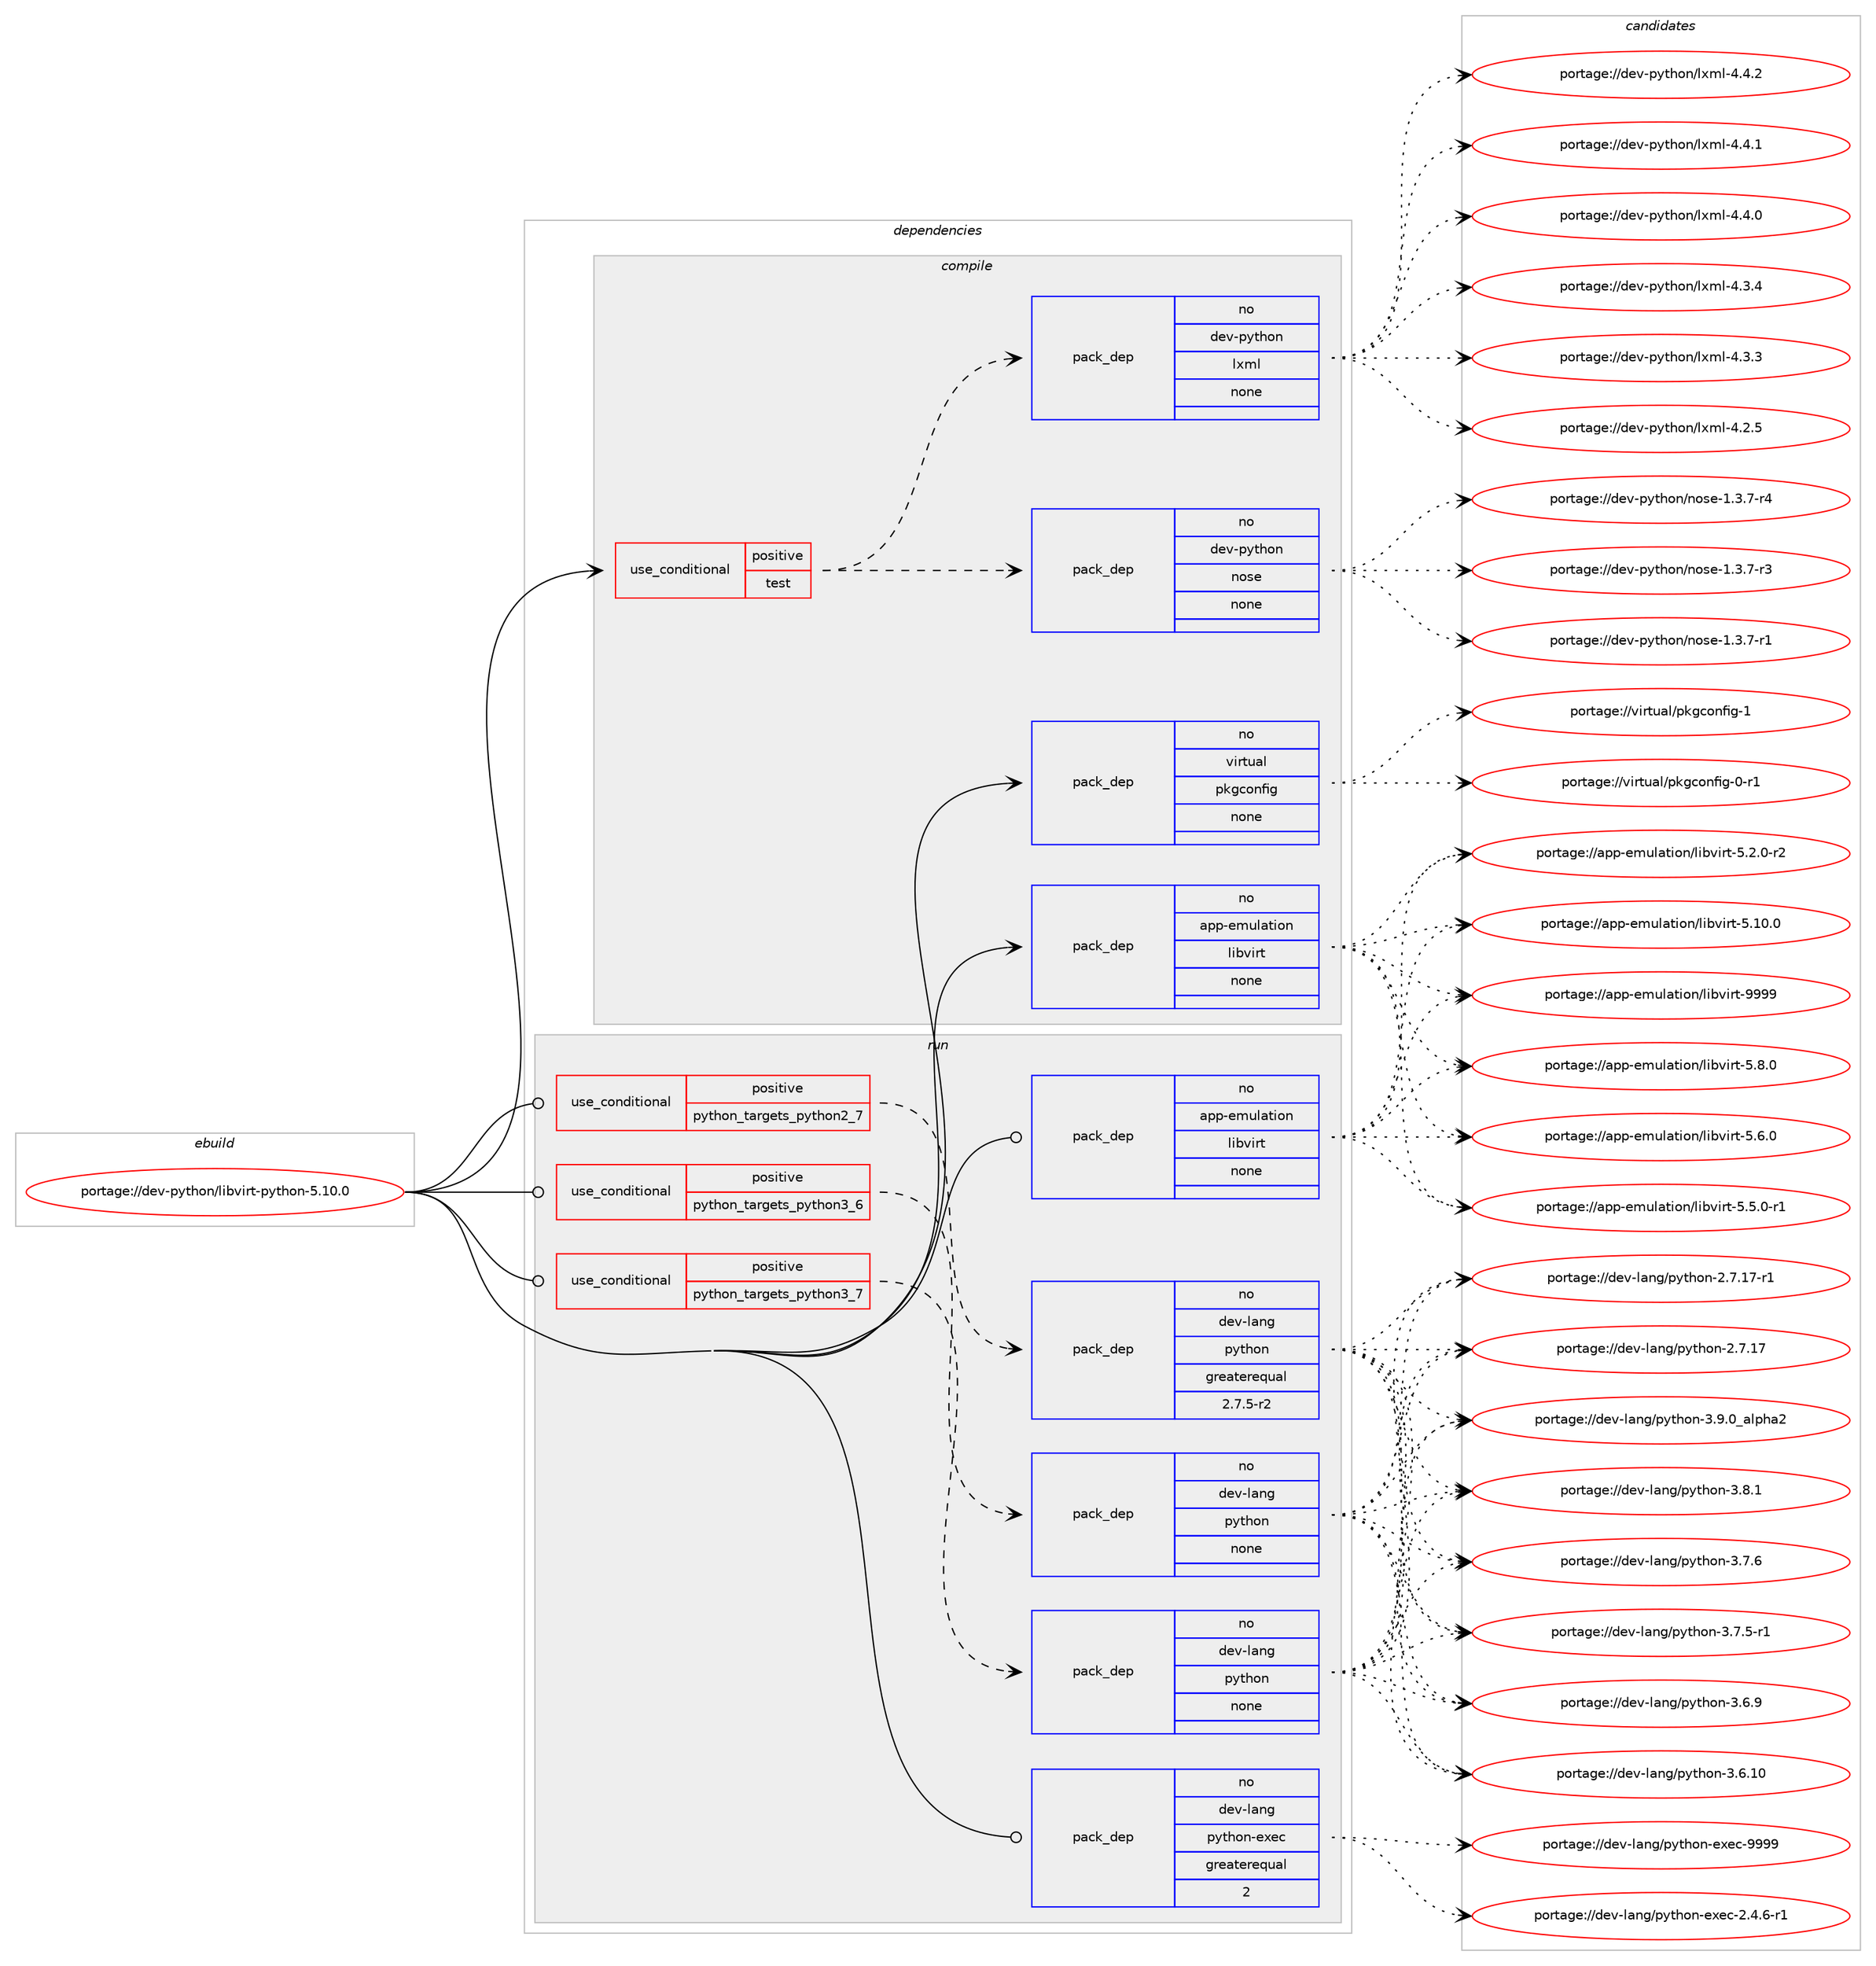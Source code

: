 digraph prolog {

# *************
# Graph options
# *************

newrank=true;
concentrate=true;
compound=true;
graph [rankdir=LR,fontname=Helvetica,fontsize=10,ranksep=1.5];#, ranksep=2.5, nodesep=0.2];
edge  [arrowhead=vee];
node  [fontname=Helvetica,fontsize=10];

# **********
# The ebuild
# **********

subgraph cluster_leftcol {
color=gray;
rank=same;
label=<<i>ebuild</i>>;
id [label="portage://dev-python/libvirt-python-5.10.0", color=red, width=4, href="../dev-python/libvirt-python-5.10.0.svg"];
}

# ****************
# The dependencies
# ****************

subgraph cluster_midcol {
color=gray;
label=<<i>dependencies</i>>;
subgraph cluster_compile {
fillcolor="#eeeeee";
style=filled;
label=<<i>compile</i>>;
subgraph cond113478 {
dependency452261 [label=<<TABLE BORDER="0" CELLBORDER="1" CELLSPACING="0" CELLPADDING="4"><TR><TD ROWSPAN="3" CELLPADDING="10">use_conditional</TD></TR><TR><TD>positive</TD></TR><TR><TD>test</TD></TR></TABLE>>, shape=none, color=red];
subgraph pack333803 {
dependency452262 [label=<<TABLE BORDER="0" CELLBORDER="1" CELLSPACING="0" CELLPADDING="4" WIDTH="220"><TR><TD ROWSPAN="6" CELLPADDING="30">pack_dep</TD></TR><TR><TD WIDTH="110">no</TD></TR><TR><TD>dev-python</TD></TR><TR><TD>lxml</TD></TR><TR><TD>none</TD></TR><TR><TD></TD></TR></TABLE>>, shape=none, color=blue];
}
dependency452261:e -> dependency452262:w [weight=20,style="dashed",arrowhead="vee"];
subgraph pack333804 {
dependency452263 [label=<<TABLE BORDER="0" CELLBORDER="1" CELLSPACING="0" CELLPADDING="4" WIDTH="220"><TR><TD ROWSPAN="6" CELLPADDING="30">pack_dep</TD></TR><TR><TD WIDTH="110">no</TD></TR><TR><TD>dev-python</TD></TR><TR><TD>nose</TD></TR><TR><TD>none</TD></TR><TR><TD></TD></TR></TABLE>>, shape=none, color=blue];
}
dependency452261:e -> dependency452263:w [weight=20,style="dashed",arrowhead="vee"];
}
id:e -> dependency452261:w [weight=20,style="solid",arrowhead="vee"];
subgraph pack333805 {
dependency452264 [label=<<TABLE BORDER="0" CELLBORDER="1" CELLSPACING="0" CELLPADDING="4" WIDTH="220"><TR><TD ROWSPAN="6" CELLPADDING="30">pack_dep</TD></TR><TR><TD WIDTH="110">no</TD></TR><TR><TD>app-emulation</TD></TR><TR><TD>libvirt</TD></TR><TR><TD>none</TD></TR><TR><TD></TD></TR></TABLE>>, shape=none, color=blue];
}
id:e -> dependency452264:w [weight=20,style="solid",arrowhead="vee"];
subgraph pack333806 {
dependency452265 [label=<<TABLE BORDER="0" CELLBORDER="1" CELLSPACING="0" CELLPADDING="4" WIDTH="220"><TR><TD ROWSPAN="6" CELLPADDING="30">pack_dep</TD></TR><TR><TD WIDTH="110">no</TD></TR><TR><TD>virtual</TD></TR><TR><TD>pkgconfig</TD></TR><TR><TD>none</TD></TR><TR><TD></TD></TR></TABLE>>, shape=none, color=blue];
}
id:e -> dependency452265:w [weight=20,style="solid",arrowhead="vee"];
}
subgraph cluster_compileandrun {
fillcolor="#eeeeee";
style=filled;
label=<<i>compile and run</i>>;
}
subgraph cluster_run {
fillcolor="#eeeeee";
style=filled;
label=<<i>run</i>>;
subgraph cond113479 {
dependency452266 [label=<<TABLE BORDER="0" CELLBORDER="1" CELLSPACING="0" CELLPADDING="4"><TR><TD ROWSPAN="3" CELLPADDING="10">use_conditional</TD></TR><TR><TD>positive</TD></TR><TR><TD>python_targets_python2_7</TD></TR></TABLE>>, shape=none, color=red];
subgraph pack333807 {
dependency452267 [label=<<TABLE BORDER="0" CELLBORDER="1" CELLSPACING="0" CELLPADDING="4" WIDTH="220"><TR><TD ROWSPAN="6" CELLPADDING="30">pack_dep</TD></TR><TR><TD WIDTH="110">no</TD></TR><TR><TD>dev-lang</TD></TR><TR><TD>python</TD></TR><TR><TD>greaterequal</TD></TR><TR><TD>2.7.5-r2</TD></TR></TABLE>>, shape=none, color=blue];
}
dependency452266:e -> dependency452267:w [weight=20,style="dashed",arrowhead="vee"];
}
id:e -> dependency452266:w [weight=20,style="solid",arrowhead="odot"];
subgraph cond113480 {
dependency452268 [label=<<TABLE BORDER="0" CELLBORDER="1" CELLSPACING="0" CELLPADDING="4"><TR><TD ROWSPAN="3" CELLPADDING="10">use_conditional</TD></TR><TR><TD>positive</TD></TR><TR><TD>python_targets_python3_6</TD></TR></TABLE>>, shape=none, color=red];
subgraph pack333808 {
dependency452269 [label=<<TABLE BORDER="0" CELLBORDER="1" CELLSPACING="0" CELLPADDING="4" WIDTH="220"><TR><TD ROWSPAN="6" CELLPADDING="30">pack_dep</TD></TR><TR><TD WIDTH="110">no</TD></TR><TR><TD>dev-lang</TD></TR><TR><TD>python</TD></TR><TR><TD>none</TD></TR><TR><TD></TD></TR></TABLE>>, shape=none, color=blue];
}
dependency452268:e -> dependency452269:w [weight=20,style="dashed",arrowhead="vee"];
}
id:e -> dependency452268:w [weight=20,style="solid",arrowhead="odot"];
subgraph cond113481 {
dependency452270 [label=<<TABLE BORDER="0" CELLBORDER="1" CELLSPACING="0" CELLPADDING="4"><TR><TD ROWSPAN="3" CELLPADDING="10">use_conditional</TD></TR><TR><TD>positive</TD></TR><TR><TD>python_targets_python3_7</TD></TR></TABLE>>, shape=none, color=red];
subgraph pack333809 {
dependency452271 [label=<<TABLE BORDER="0" CELLBORDER="1" CELLSPACING="0" CELLPADDING="4" WIDTH="220"><TR><TD ROWSPAN="6" CELLPADDING="30">pack_dep</TD></TR><TR><TD WIDTH="110">no</TD></TR><TR><TD>dev-lang</TD></TR><TR><TD>python</TD></TR><TR><TD>none</TD></TR><TR><TD></TD></TR></TABLE>>, shape=none, color=blue];
}
dependency452270:e -> dependency452271:w [weight=20,style="dashed",arrowhead="vee"];
}
id:e -> dependency452270:w [weight=20,style="solid",arrowhead="odot"];
subgraph pack333810 {
dependency452272 [label=<<TABLE BORDER="0" CELLBORDER="1" CELLSPACING="0" CELLPADDING="4" WIDTH="220"><TR><TD ROWSPAN="6" CELLPADDING="30">pack_dep</TD></TR><TR><TD WIDTH="110">no</TD></TR><TR><TD>app-emulation</TD></TR><TR><TD>libvirt</TD></TR><TR><TD>none</TD></TR><TR><TD></TD></TR></TABLE>>, shape=none, color=blue];
}
id:e -> dependency452272:w [weight=20,style="solid",arrowhead="odot"];
subgraph pack333811 {
dependency452273 [label=<<TABLE BORDER="0" CELLBORDER="1" CELLSPACING="0" CELLPADDING="4" WIDTH="220"><TR><TD ROWSPAN="6" CELLPADDING="30">pack_dep</TD></TR><TR><TD WIDTH="110">no</TD></TR><TR><TD>dev-lang</TD></TR><TR><TD>python-exec</TD></TR><TR><TD>greaterequal</TD></TR><TR><TD>2</TD></TR></TABLE>>, shape=none, color=blue];
}
id:e -> dependency452273:w [weight=20,style="solid",arrowhead="odot"];
}
}

# **************
# The candidates
# **************

subgraph cluster_choices {
rank=same;
color=gray;
label=<<i>candidates</i>>;

subgraph choice333803 {
color=black;
nodesep=1;
choice1001011184511212111610411111047108120109108455246524650 [label="portage://dev-python/lxml-4.4.2", color=red, width=4,href="../dev-python/lxml-4.4.2.svg"];
choice1001011184511212111610411111047108120109108455246524649 [label="portage://dev-python/lxml-4.4.1", color=red, width=4,href="../dev-python/lxml-4.4.1.svg"];
choice1001011184511212111610411111047108120109108455246524648 [label="portage://dev-python/lxml-4.4.0", color=red, width=4,href="../dev-python/lxml-4.4.0.svg"];
choice1001011184511212111610411111047108120109108455246514652 [label="portage://dev-python/lxml-4.3.4", color=red, width=4,href="../dev-python/lxml-4.3.4.svg"];
choice1001011184511212111610411111047108120109108455246514651 [label="portage://dev-python/lxml-4.3.3", color=red, width=4,href="../dev-python/lxml-4.3.3.svg"];
choice1001011184511212111610411111047108120109108455246504653 [label="portage://dev-python/lxml-4.2.5", color=red, width=4,href="../dev-python/lxml-4.2.5.svg"];
dependency452262:e -> choice1001011184511212111610411111047108120109108455246524650:w [style=dotted,weight="100"];
dependency452262:e -> choice1001011184511212111610411111047108120109108455246524649:w [style=dotted,weight="100"];
dependency452262:e -> choice1001011184511212111610411111047108120109108455246524648:w [style=dotted,weight="100"];
dependency452262:e -> choice1001011184511212111610411111047108120109108455246514652:w [style=dotted,weight="100"];
dependency452262:e -> choice1001011184511212111610411111047108120109108455246514651:w [style=dotted,weight="100"];
dependency452262:e -> choice1001011184511212111610411111047108120109108455246504653:w [style=dotted,weight="100"];
}
subgraph choice333804 {
color=black;
nodesep=1;
choice10010111845112121116104111110471101111151014549465146554511452 [label="portage://dev-python/nose-1.3.7-r4", color=red, width=4,href="../dev-python/nose-1.3.7-r4.svg"];
choice10010111845112121116104111110471101111151014549465146554511451 [label="portage://dev-python/nose-1.3.7-r3", color=red, width=4,href="../dev-python/nose-1.3.7-r3.svg"];
choice10010111845112121116104111110471101111151014549465146554511449 [label="portage://dev-python/nose-1.3.7-r1", color=red, width=4,href="../dev-python/nose-1.3.7-r1.svg"];
dependency452263:e -> choice10010111845112121116104111110471101111151014549465146554511452:w [style=dotted,weight="100"];
dependency452263:e -> choice10010111845112121116104111110471101111151014549465146554511451:w [style=dotted,weight="100"];
dependency452263:e -> choice10010111845112121116104111110471101111151014549465146554511449:w [style=dotted,weight="100"];
}
subgraph choice333805 {
color=black;
nodesep=1;
choice97112112451011091171089711610511111047108105981181051141164557575757 [label="portage://app-emulation/libvirt-9999", color=red, width=4,href="../app-emulation/libvirt-9999.svg"];
choice9711211245101109117108971161051111104710810598118105114116455346564648 [label="portage://app-emulation/libvirt-5.8.0", color=red, width=4,href="../app-emulation/libvirt-5.8.0.svg"];
choice9711211245101109117108971161051111104710810598118105114116455346544648 [label="portage://app-emulation/libvirt-5.6.0", color=red, width=4,href="../app-emulation/libvirt-5.6.0.svg"];
choice97112112451011091171089711610511111047108105981181051141164553465346484511449 [label="portage://app-emulation/libvirt-5.5.0-r1", color=red, width=4,href="../app-emulation/libvirt-5.5.0-r1.svg"];
choice97112112451011091171089711610511111047108105981181051141164553465046484511450 [label="portage://app-emulation/libvirt-5.2.0-r2", color=red, width=4,href="../app-emulation/libvirt-5.2.0-r2.svg"];
choice971121124510110911710897116105111110471081059811810511411645534649484648 [label="portage://app-emulation/libvirt-5.10.0", color=red, width=4,href="../app-emulation/libvirt-5.10.0.svg"];
dependency452264:e -> choice97112112451011091171089711610511111047108105981181051141164557575757:w [style=dotted,weight="100"];
dependency452264:e -> choice9711211245101109117108971161051111104710810598118105114116455346564648:w [style=dotted,weight="100"];
dependency452264:e -> choice9711211245101109117108971161051111104710810598118105114116455346544648:w [style=dotted,weight="100"];
dependency452264:e -> choice97112112451011091171089711610511111047108105981181051141164553465346484511449:w [style=dotted,weight="100"];
dependency452264:e -> choice97112112451011091171089711610511111047108105981181051141164553465046484511450:w [style=dotted,weight="100"];
dependency452264:e -> choice971121124510110911710897116105111110471081059811810511411645534649484648:w [style=dotted,weight="100"];
}
subgraph choice333806 {
color=black;
nodesep=1;
choice1181051141161179710847112107103991111101021051034549 [label="portage://virtual/pkgconfig-1", color=red, width=4,href="../virtual/pkgconfig-1.svg"];
choice11810511411611797108471121071039911111010210510345484511449 [label="portage://virtual/pkgconfig-0-r1", color=red, width=4,href="../virtual/pkgconfig-0-r1.svg"];
dependency452265:e -> choice1181051141161179710847112107103991111101021051034549:w [style=dotted,weight="100"];
dependency452265:e -> choice11810511411611797108471121071039911111010210510345484511449:w [style=dotted,weight="100"];
}
subgraph choice333807 {
color=black;
nodesep=1;
choice10010111845108971101034711212111610411111045514657464895971081121049750 [label="portage://dev-lang/python-3.9.0_alpha2", color=red, width=4,href="../dev-lang/python-3.9.0_alpha2.svg"];
choice100101118451089711010347112121116104111110455146564649 [label="portage://dev-lang/python-3.8.1", color=red, width=4,href="../dev-lang/python-3.8.1.svg"];
choice100101118451089711010347112121116104111110455146554654 [label="portage://dev-lang/python-3.7.6", color=red, width=4,href="../dev-lang/python-3.7.6.svg"];
choice1001011184510897110103471121211161041111104551465546534511449 [label="portage://dev-lang/python-3.7.5-r1", color=red, width=4,href="../dev-lang/python-3.7.5-r1.svg"];
choice100101118451089711010347112121116104111110455146544657 [label="portage://dev-lang/python-3.6.9", color=red, width=4,href="../dev-lang/python-3.6.9.svg"];
choice10010111845108971101034711212111610411111045514654464948 [label="portage://dev-lang/python-3.6.10", color=red, width=4,href="../dev-lang/python-3.6.10.svg"];
choice100101118451089711010347112121116104111110455046554649554511449 [label="portage://dev-lang/python-2.7.17-r1", color=red, width=4,href="../dev-lang/python-2.7.17-r1.svg"];
choice10010111845108971101034711212111610411111045504655464955 [label="portage://dev-lang/python-2.7.17", color=red, width=4,href="../dev-lang/python-2.7.17.svg"];
dependency452267:e -> choice10010111845108971101034711212111610411111045514657464895971081121049750:w [style=dotted,weight="100"];
dependency452267:e -> choice100101118451089711010347112121116104111110455146564649:w [style=dotted,weight="100"];
dependency452267:e -> choice100101118451089711010347112121116104111110455146554654:w [style=dotted,weight="100"];
dependency452267:e -> choice1001011184510897110103471121211161041111104551465546534511449:w [style=dotted,weight="100"];
dependency452267:e -> choice100101118451089711010347112121116104111110455146544657:w [style=dotted,weight="100"];
dependency452267:e -> choice10010111845108971101034711212111610411111045514654464948:w [style=dotted,weight="100"];
dependency452267:e -> choice100101118451089711010347112121116104111110455046554649554511449:w [style=dotted,weight="100"];
dependency452267:e -> choice10010111845108971101034711212111610411111045504655464955:w [style=dotted,weight="100"];
}
subgraph choice333808 {
color=black;
nodesep=1;
choice10010111845108971101034711212111610411111045514657464895971081121049750 [label="portage://dev-lang/python-3.9.0_alpha2", color=red, width=4,href="../dev-lang/python-3.9.0_alpha2.svg"];
choice100101118451089711010347112121116104111110455146564649 [label="portage://dev-lang/python-3.8.1", color=red, width=4,href="../dev-lang/python-3.8.1.svg"];
choice100101118451089711010347112121116104111110455146554654 [label="portage://dev-lang/python-3.7.6", color=red, width=4,href="../dev-lang/python-3.7.6.svg"];
choice1001011184510897110103471121211161041111104551465546534511449 [label="portage://dev-lang/python-3.7.5-r1", color=red, width=4,href="../dev-lang/python-3.7.5-r1.svg"];
choice100101118451089711010347112121116104111110455146544657 [label="portage://dev-lang/python-3.6.9", color=red, width=4,href="../dev-lang/python-3.6.9.svg"];
choice10010111845108971101034711212111610411111045514654464948 [label="portage://dev-lang/python-3.6.10", color=red, width=4,href="../dev-lang/python-3.6.10.svg"];
choice100101118451089711010347112121116104111110455046554649554511449 [label="portage://dev-lang/python-2.7.17-r1", color=red, width=4,href="../dev-lang/python-2.7.17-r1.svg"];
choice10010111845108971101034711212111610411111045504655464955 [label="portage://dev-lang/python-2.7.17", color=red, width=4,href="../dev-lang/python-2.7.17.svg"];
dependency452269:e -> choice10010111845108971101034711212111610411111045514657464895971081121049750:w [style=dotted,weight="100"];
dependency452269:e -> choice100101118451089711010347112121116104111110455146564649:w [style=dotted,weight="100"];
dependency452269:e -> choice100101118451089711010347112121116104111110455146554654:w [style=dotted,weight="100"];
dependency452269:e -> choice1001011184510897110103471121211161041111104551465546534511449:w [style=dotted,weight="100"];
dependency452269:e -> choice100101118451089711010347112121116104111110455146544657:w [style=dotted,weight="100"];
dependency452269:e -> choice10010111845108971101034711212111610411111045514654464948:w [style=dotted,weight="100"];
dependency452269:e -> choice100101118451089711010347112121116104111110455046554649554511449:w [style=dotted,weight="100"];
dependency452269:e -> choice10010111845108971101034711212111610411111045504655464955:w [style=dotted,weight="100"];
}
subgraph choice333809 {
color=black;
nodesep=1;
choice10010111845108971101034711212111610411111045514657464895971081121049750 [label="portage://dev-lang/python-3.9.0_alpha2", color=red, width=4,href="../dev-lang/python-3.9.0_alpha2.svg"];
choice100101118451089711010347112121116104111110455146564649 [label="portage://dev-lang/python-3.8.1", color=red, width=4,href="../dev-lang/python-3.8.1.svg"];
choice100101118451089711010347112121116104111110455146554654 [label="portage://dev-lang/python-3.7.6", color=red, width=4,href="../dev-lang/python-3.7.6.svg"];
choice1001011184510897110103471121211161041111104551465546534511449 [label="portage://dev-lang/python-3.7.5-r1", color=red, width=4,href="../dev-lang/python-3.7.5-r1.svg"];
choice100101118451089711010347112121116104111110455146544657 [label="portage://dev-lang/python-3.6.9", color=red, width=4,href="../dev-lang/python-3.6.9.svg"];
choice10010111845108971101034711212111610411111045514654464948 [label="portage://dev-lang/python-3.6.10", color=red, width=4,href="../dev-lang/python-3.6.10.svg"];
choice100101118451089711010347112121116104111110455046554649554511449 [label="portage://dev-lang/python-2.7.17-r1", color=red, width=4,href="../dev-lang/python-2.7.17-r1.svg"];
choice10010111845108971101034711212111610411111045504655464955 [label="portage://dev-lang/python-2.7.17", color=red, width=4,href="../dev-lang/python-2.7.17.svg"];
dependency452271:e -> choice10010111845108971101034711212111610411111045514657464895971081121049750:w [style=dotted,weight="100"];
dependency452271:e -> choice100101118451089711010347112121116104111110455146564649:w [style=dotted,weight="100"];
dependency452271:e -> choice100101118451089711010347112121116104111110455146554654:w [style=dotted,weight="100"];
dependency452271:e -> choice1001011184510897110103471121211161041111104551465546534511449:w [style=dotted,weight="100"];
dependency452271:e -> choice100101118451089711010347112121116104111110455146544657:w [style=dotted,weight="100"];
dependency452271:e -> choice10010111845108971101034711212111610411111045514654464948:w [style=dotted,weight="100"];
dependency452271:e -> choice100101118451089711010347112121116104111110455046554649554511449:w [style=dotted,weight="100"];
dependency452271:e -> choice10010111845108971101034711212111610411111045504655464955:w [style=dotted,weight="100"];
}
subgraph choice333810 {
color=black;
nodesep=1;
choice97112112451011091171089711610511111047108105981181051141164557575757 [label="portage://app-emulation/libvirt-9999", color=red, width=4,href="../app-emulation/libvirt-9999.svg"];
choice9711211245101109117108971161051111104710810598118105114116455346564648 [label="portage://app-emulation/libvirt-5.8.0", color=red, width=4,href="../app-emulation/libvirt-5.8.0.svg"];
choice9711211245101109117108971161051111104710810598118105114116455346544648 [label="portage://app-emulation/libvirt-5.6.0", color=red, width=4,href="../app-emulation/libvirt-5.6.0.svg"];
choice97112112451011091171089711610511111047108105981181051141164553465346484511449 [label="portage://app-emulation/libvirt-5.5.0-r1", color=red, width=4,href="../app-emulation/libvirt-5.5.0-r1.svg"];
choice97112112451011091171089711610511111047108105981181051141164553465046484511450 [label="portage://app-emulation/libvirt-5.2.0-r2", color=red, width=4,href="../app-emulation/libvirt-5.2.0-r2.svg"];
choice971121124510110911710897116105111110471081059811810511411645534649484648 [label="portage://app-emulation/libvirt-5.10.0", color=red, width=4,href="../app-emulation/libvirt-5.10.0.svg"];
dependency452272:e -> choice97112112451011091171089711610511111047108105981181051141164557575757:w [style=dotted,weight="100"];
dependency452272:e -> choice9711211245101109117108971161051111104710810598118105114116455346564648:w [style=dotted,weight="100"];
dependency452272:e -> choice9711211245101109117108971161051111104710810598118105114116455346544648:w [style=dotted,weight="100"];
dependency452272:e -> choice97112112451011091171089711610511111047108105981181051141164553465346484511449:w [style=dotted,weight="100"];
dependency452272:e -> choice97112112451011091171089711610511111047108105981181051141164553465046484511450:w [style=dotted,weight="100"];
dependency452272:e -> choice971121124510110911710897116105111110471081059811810511411645534649484648:w [style=dotted,weight="100"];
}
subgraph choice333811 {
color=black;
nodesep=1;
choice10010111845108971101034711212111610411111045101120101994557575757 [label="portage://dev-lang/python-exec-9999", color=red, width=4,href="../dev-lang/python-exec-9999.svg"];
choice10010111845108971101034711212111610411111045101120101994550465246544511449 [label="portage://dev-lang/python-exec-2.4.6-r1", color=red, width=4,href="../dev-lang/python-exec-2.4.6-r1.svg"];
dependency452273:e -> choice10010111845108971101034711212111610411111045101120101994557575757:w [style=dotted,weight="100"];
dependency452273:e -> choice10010111845108971101034711212111610411111045101120101994550465246544511449:w [style=dotted,weight="100"];
}
}

}
